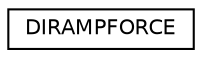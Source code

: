 digraph "Graphical Class Hierarchy"
{
 // LATEX_PDF_SIZE
  edge [fontname="Helvetica",fontsize="10",labelfontname="Helvetica",labelfontsize="10"];
  node [fontname="Helvetica",fontsize="10",shape=record];
  rankdir="LR";
  Node0 [label="DIRAMPFORCE",height=0.2,width=0.4,color="black", fillcolor="white", style="filled",URL="$structDIRAMPFORCE.html",tooltip=" "];
}
